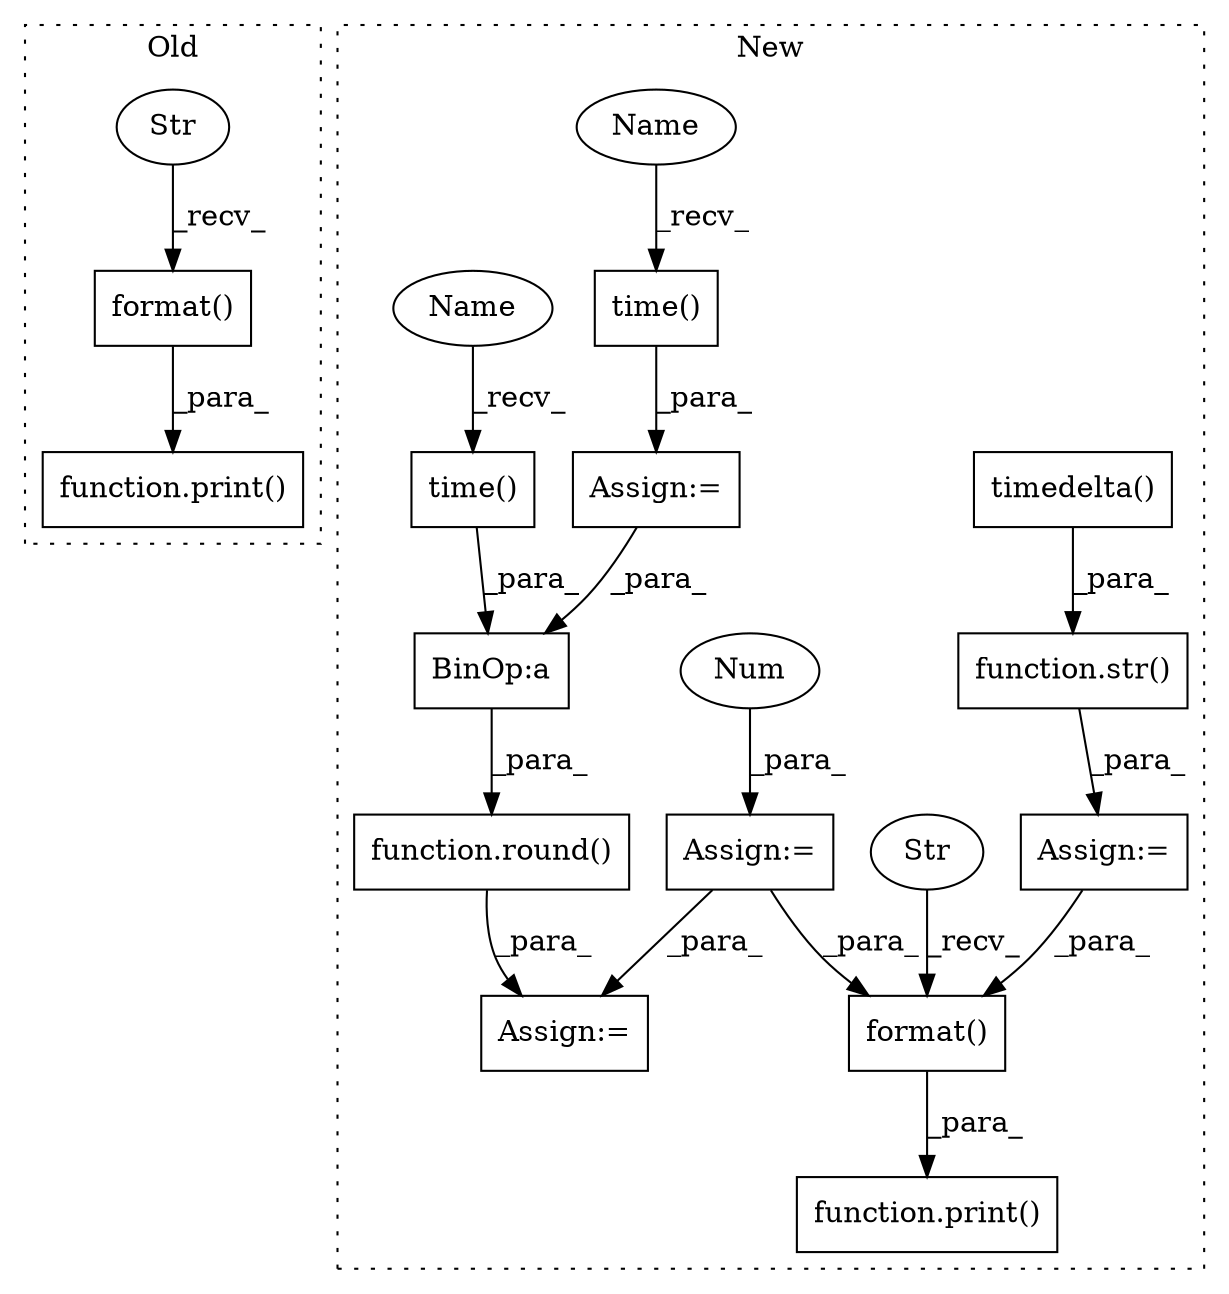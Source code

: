 digraph G {
subgraph cluster0 {
1 [label="function.print()" a="75" s="8489,8553" l="6,1" shape="box"];
13 [label="format()" a="75" s="8495,8552" l="50,1" shape="box"];
14 [label="Str" a="66" s="8495" l="42" shape="ellipse"];
label = "Old";
style="dotted";
}
subgraph cluster1 {
2 [label="function.round()" a="75" s="7596,7632" l="6,1" shape="box"];
3 [label="BinOp:a" a="82" s="7613" l="3" shape="box"];
4 [label="Assign:=" a="68" s="7592" l="4" shape="box"];
5 [label="time()" a="75" s="7602" l="11" shape="box"];
6 [label="Assign:=" a="68" s="7307" l="3" shape="box"];
7 [label="time()" a="75" s="7469" l="11" shape="box"];
8 [label="function.print()" a="75" s="8668,8772" l="6,1" shape="box"];
9 [label="function.str()" a="75" s="8620,8662" l="4,1" shape="box"];
10 [label="timedelta()" a="75" s="8624" l="38" shape="box"];
11 [label="format()" a="75" s="8674,8771" l="78,1" shape="box"];
12 [label="Str" a="66" s="8674" l="70" shape="ellipse"];
15 [label="Num" a="76" s="7310" l="1" shape="ellipse"];
16 [label="Assign:=" a="68" s="7466" l="3" shape="box"];
17 [label="Assign:=" a="68" s="8617" l="3" shape="box"];
18 [label="Name" a="87" s="7469" l="4" shape="ellipse"];
19 [label="Name" a="87" s="7602" l="4" shape="ellipse"];
label = "New";
style="dotted";
}
2 -> 4 [label="_para_"];
3 -> 2 [label="_para_"];
5 -> 3 [label="_para_"];
6 -> 11 [label="_para_"];
6 -> 4 [label="_para_"];
7 -> 16 [label="_para_"];
9 -> 17 [label="_para_"];
10 -> 9 [label="_para_"];
11 -> 8 [label="_para_"];
12 -> 11 [label="_recv_"];
13 -> 1 [label="_para_"];
14 -> 13 [label="_recv_"];
15 -> 6 [label="_para_"];
16 -> 3 [label="_para_"];
17 -> 11 [label="_para_"];
18 -> 7 [label="_recv_"];
19 -> 5 [label="_recv_"];
}
